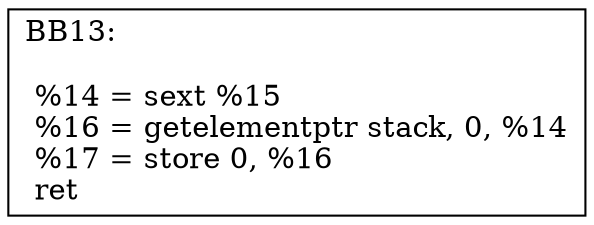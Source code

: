 digraph "CFG for 'Makenull' function" {
BB13 [shape=record,
    label="{BB13:\l\l
             %14 = sext %15\l
             %16 = getelementptr stack, 0, %14\l
             %17 = store 0, %16\l
             ret\l
             }"];
}